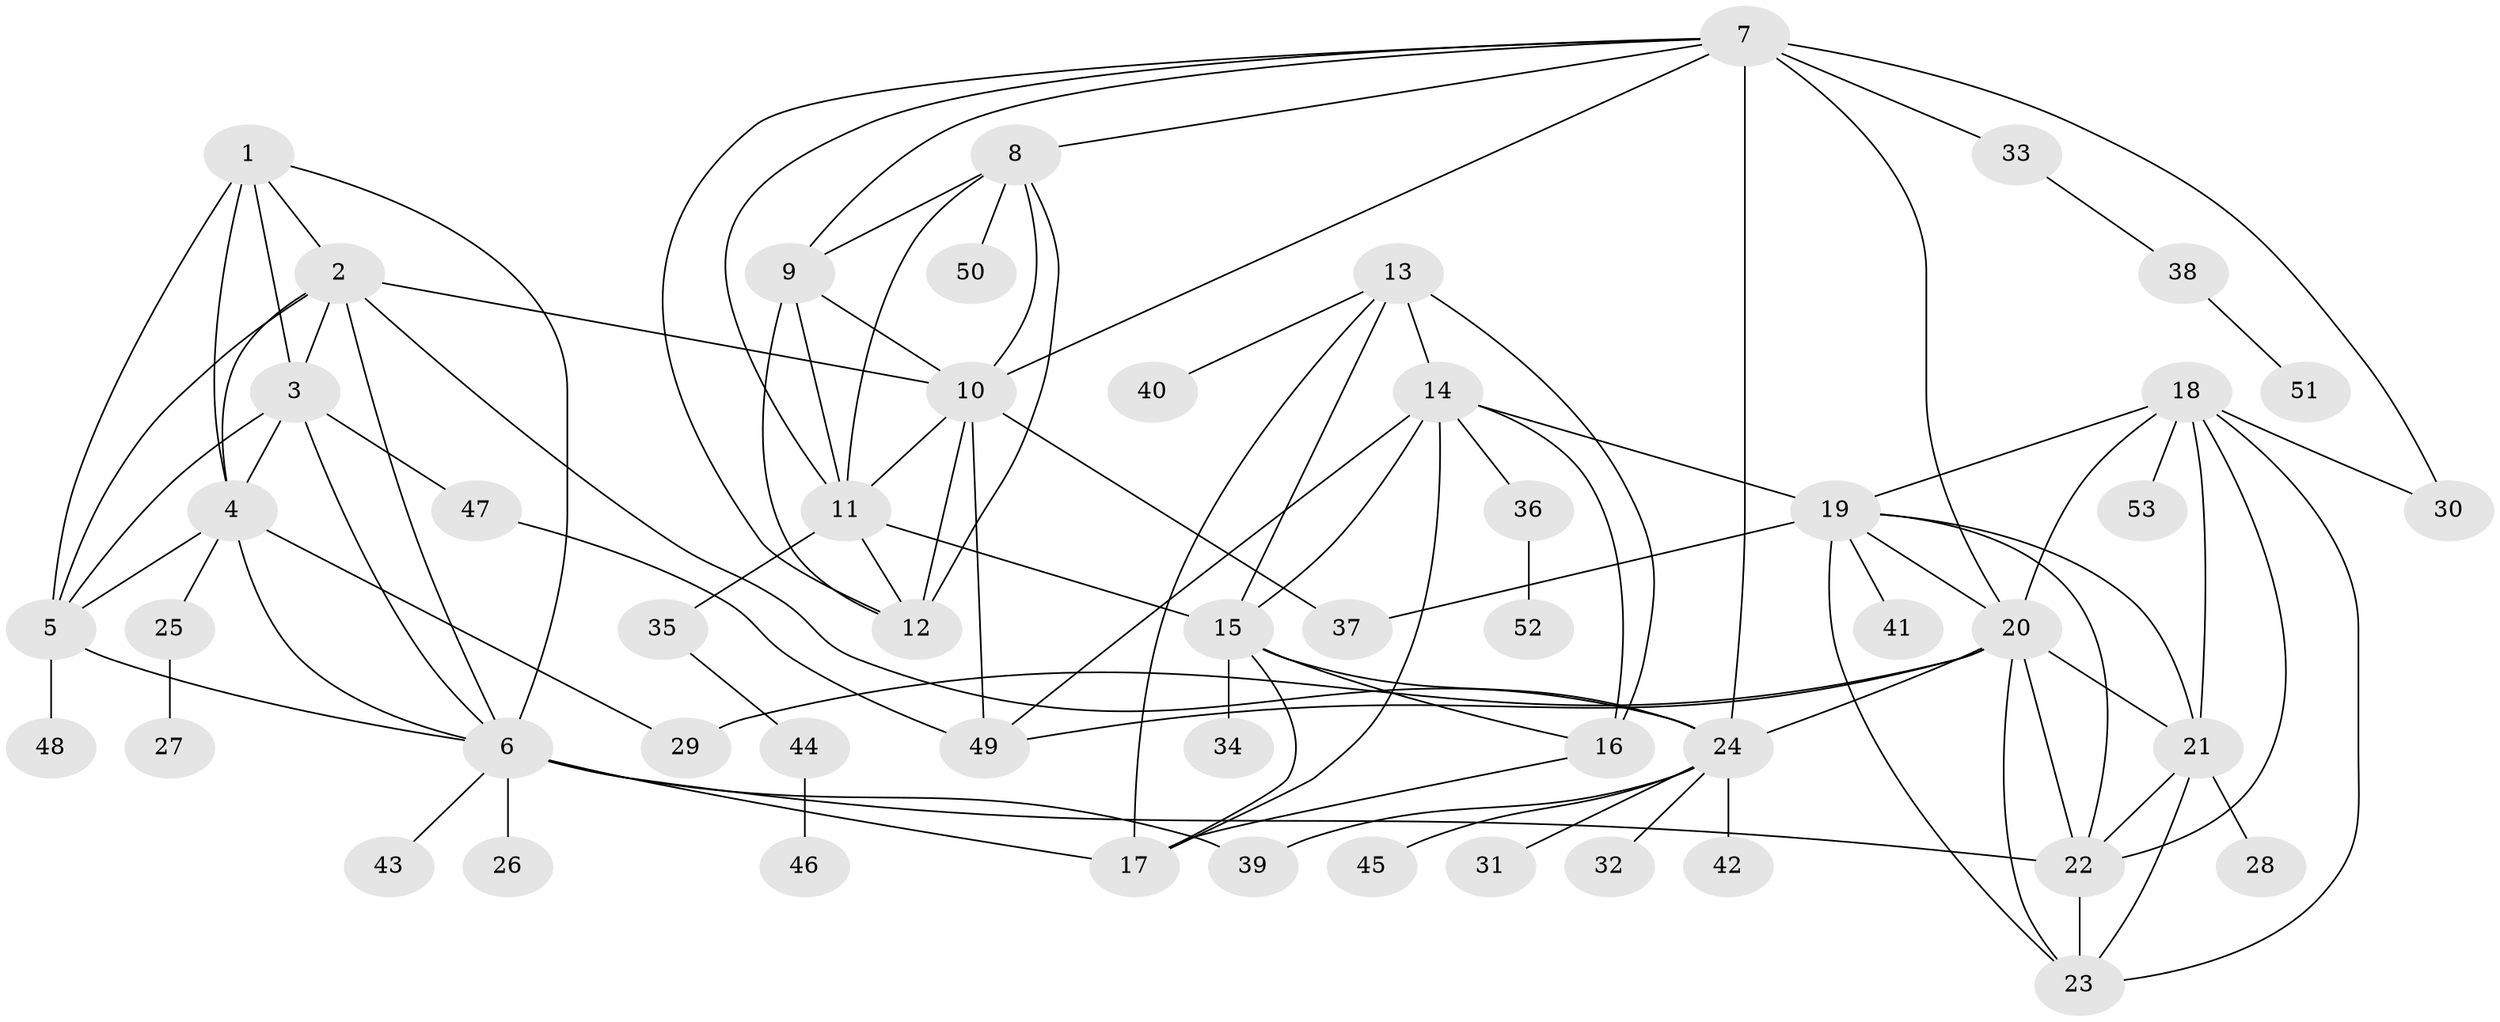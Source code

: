 // original degree distribution, {8: 0.05303030303030303, 10: 0.015151515151515152, 7: 0.06060606060606061, 13: 0.015151515151515152, 12: 0.007575757575757576, 9: 0.03787878787878788, 6: 0.022727272727272728, 11: 0.015151515151515152, 2: 0.12878787878787878, 1: 0.5909090909090909, 3: 0.05303030303030303}
// Generated by graph-tools (version 1.1) at 2025/52/03/04/25 22:52:24]
// undirected, 53 vertices, 101 edges
graph export_dot {
  node [color=gray90,style=filled];
  1;
  2;
  3;
  4;
  5;
  6;
  7;
  8;
  9;
  10;
  11;
  12;
  13;
  14;
  15;
  16;
  17;
  18;
  19;
  20;
  21;
  22;
  23;
  24;
  25;
  26;
  27;
  28;
  29;
  30;
  31;
  32;
  33;
  34;
  35;
  36;
  37;
  38;
  39;
  40;
  41;
  42;
  43;
  44;
  45;
  46;
  47;
  48;
  49;
  50;
  51;
  52;
  53;
  1 -- 2 [weight=1.0];
  1 -- 3 [weight=1.0];
  1 -- 4 [weight=1.0];
  1 -- 5 [weight=1.0];
  1 -- 6 [weight=1.0];
  2 -- 3 [weight=1.0];
  2 -- 4 [weight=1.0];
  2 -- 5 [weight=1.0];
  2 -- 6 [weight=1.0];
  2 -- 10 [weight=1.0];
  2 -- 24 [weight=1.0];
  3 -- 4 [weight=1.0];
  3 -- 5 [weight=1.0];
  3 -- 6 [weight=1.0];
  3 -- 47 [weight=1.0];
  4 -- 5 [weight=1.0];
  4 -- 6 [weight=1.0];
  4 -- 25 [weight=1.0];
  4 -- 29 [weight=1.0];
  5 -- 6 [weight=1.0];
  5 -- 48 [weight=1.0];
  6 -- 17 [weight=1.0];
  6 -- 22 [weight=1.0];
  6 -- 26 [weight=3.0];
  6 -- 39 [weight=1.0];
  6 -- 43 [weight=1.0];
  7 -- 8 [weight=1.0];
  7 -- 9 [weight=1.0];
  7 -- 10 [weight=1.0];
  7 -- 11 [weight=1.0];
  7 -- 12 [weight=1.0];
  7 -- 20 [weight=1.0];
  7 -- 24 [weight=1.0];
  7 -- 30 [weight=1.0];
  7 -- 33 [weight=3.0];
  8 -- 9 [weight=1.0];
  8 -- 10 [weight=1.0];
  8 -- 11 [weight=1.0];
  8 -- 12 [weight=1.0];
  8 -- 50 [weight=1.0];
  9 -- 10 [weight=1.0];
  9 -- 11 [weight=1.0];
  9 -- 12 [weight=1.0];
  10 -- 11 [weight=1.0];
  10 -- 12 [weight=2.0];
  10 -- 37 [weight=1.0];
  10 -- 49 [weight=1.0];
  11 -- 12 [weight=1.0];
  11 -- 15 [weight=1.0];
  11 -- 35 [weight=2.0];
  13 -- 14 [weight=2.0];
  13 -- 15 [weight=1.0];
  13 -- 16 [weight=1.0];
  13 -- 17 [weight=1.0];
  13 -- 40 [weight=1.0];
  14 -- 15 [weight=2.0];
  14 -- 16 [weight=3.0];
  14 -- 17 [weight=2.0];
  14 -- 19 [weight=1.0];
  14 -- 36 [weight=1.0];
  14 -- 49 [weight=1.0];
  15 -- 16 [weight=1.0];
  15 -- 17 [weight=1.0];
  15 -- 24 [weight=1.0];
  15 -- 34 [weight=5.0];
  16 -- 17 [weight=1.0];
  18 -- 19 [weight=1.0];
  18 -- 20 [weight=1.0];
  18 -- 21 [weight=1.0];
  18 -- 22 [weight=1.0];
  18 -- 23 [weight=1.0];
  18 -- 30 [weight=1.0];
  18 -- 53 [weight=1.0];
  19 -- 20 [weight=1.0];
  19 -- 21 [weight=1.0];
  19 -- 22 [weight=1.0];
  19 -- 23 [weight=1.0];
  19 -- 37 [weight=3.0];
  19 -- 41 [weight=1.0];
  20 -- 21 [weight=1.0];
  20 -- 22 [weight=1.0];
  20 -- 23 [weight=1.0];
  20 -- 24 [weight=1.0];
  20 -- 29 [weight=2.0];
  20 -- 49 [weight=1.0];
  21 -- 22 [weight=1.0];
  21 -- 23 [weight=1.0];
  21 -- 28 [weight=1.0];
  22 -- 23 [weight=1.0];
  24 -- 31 [weight=1.0];
  24 -- 32 [weight=1.0];
  24 -- 39 [weight=1.0];
  24 -- 42 [weight=3.0];
  24 -- 45 [weight=1.0];
  25 -- 27 [weight=2.0];
  33 -- 38 [weight=1.0];
  35 -- 44 [weight=1.0];
  36 -- 52 [weight=1.0];
  38 -- 51 [weight=1.0];
  44 -- 46 [weight=1.0];
  47 -- 49 [weight=1.0];
}
